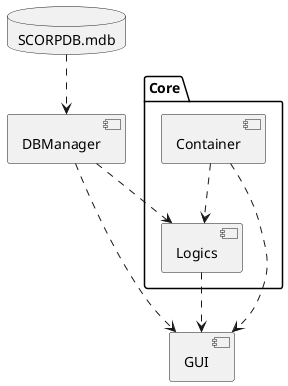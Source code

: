 @startuml

database SCORPDB.mdb
[DBManager]
[GUI]
package "Core" {
[Container]..>[Logics]

}
SCORPDB.mdb ..> DBManager
DBManager ..> GUI
DBManager ..> Logics
Logics ..> GUI
Container ..> GUI
@enduml